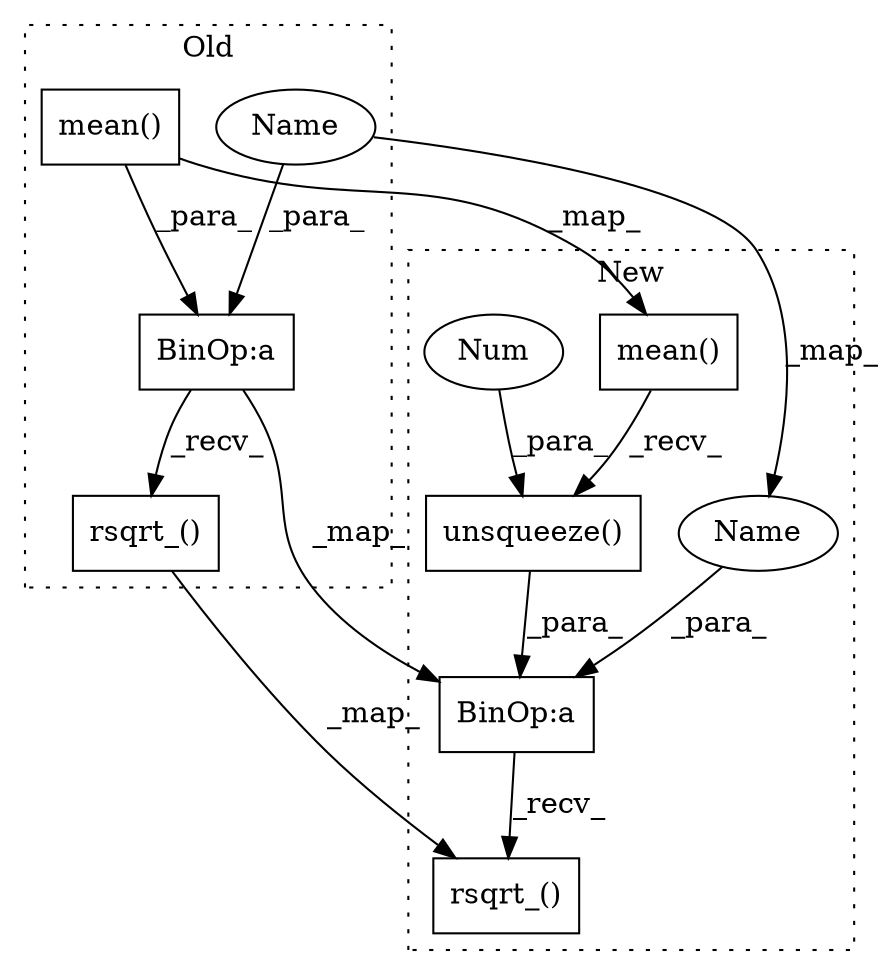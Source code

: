 digraph G {
subgraph cluster0 {
1 [label="rsqrt_()" a="75" s="5812" l="55" shape="box"];
3 [label="mean()" a="75" s="5830" l="27" shape="box"];
6 [label="BinOp:a" a="82" s="5827" l="3" shape="box"];
9 [label="Name" a="87" s="5813" l="14" shape="ellipse"];
label = "Old";
style="dotted";
}
subgraph cluster1 {
2 [label="rsqrt_()" a="75" s="5812" l="69" shape="box"];
4 [label="mean()" a="75" s="5830" l="27" shape="box"];
5 [label="BinOp:a" a="82" s="5827" l="3" shape="box"];
7 [label="unsqueeze()" a="75" s="5830,5870" l="38,1" shape="box"];
8 [label="Num" a="76" s="5868" l="2" shape="ellipse"];
10 [label="Name" a="87" s="5813" l="14" shape="ellipse"];
label = "New";
style="dotted";
}
1 -> 2 [label="_map_"];
3 -> 6 [label="_para_"];
3 -> 4 [label="_map_"];
4 -> 7 [label="_recv_"];
5 -> 2 [label="_recv_"];
6 -> 1 [label="_recv_"];
6 -> 5 [label="_map_"];
7 -> 5 [label="_para_"];
8 -> 7 [label="_para_"];
9 -> 10 [label="_map_"];
9 -> 6 [label="_para_"];
10 -> 5 [label="_para_"];
}